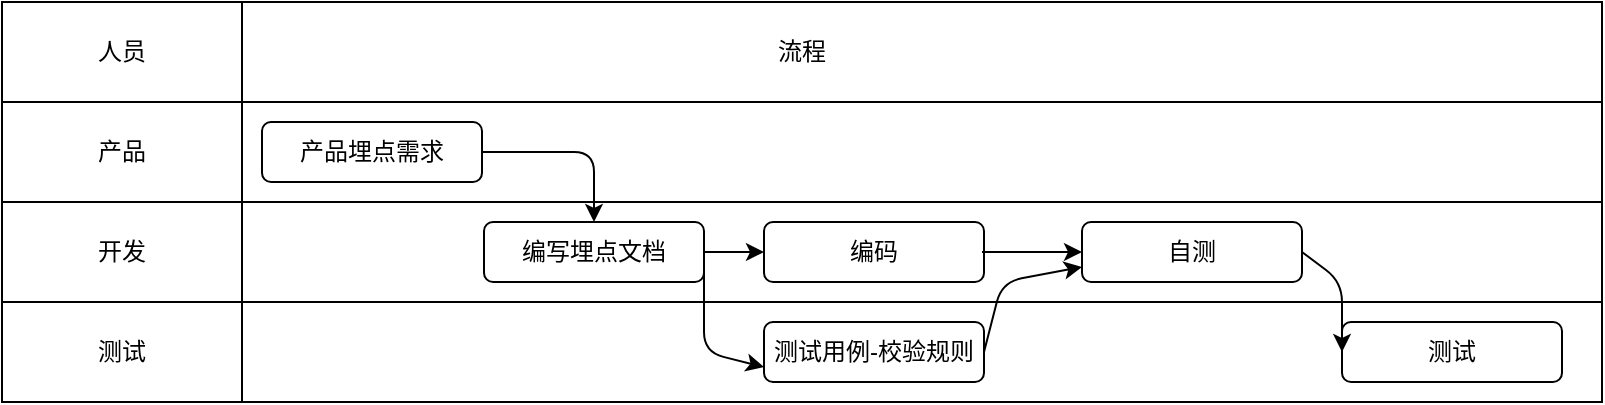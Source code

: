 <mxfile version="14.4.8" type="github">
  <diagram id="9jw4lh4yOVy_fBv2kk-0" name="Page-1">
    <mxGraphModel dx="1426" dy="769" grid="1" gridSize="10" guides="1" tooltips="1" connect="1" arrows="1" fold="1" page="1" pageScale="1" pageWidth="827" pageHeight="1169" math="0" shadow="0">
      <root>
        <mxCell id="0" />
        <mxCell id="1" parent="0" />
        <mxCell id="mXw4cPEqcgSqH6KCQ-YA-8" value="流程" style="rounded=0;whiteSpace=wrap;html=1;" vertex="1" parent="1">
          <mxGeometry x="120" y="80" width="800" height="50" as="geometry" />
        </mxCell>
        <mxCell id="mXw4cPEqcgSqH6KCQ-YA-9" value="" style="rounded=0;whiteSpace=wrap;html=1;" vertex="1" parent="1">
          <mxGeometry x="120" y="130" width="800" height="50" as="geometry" />
        </mxCell>
        <mxCell id="mXw4cPEqcgSqH6KCQ-YA-10" value="" style="rounded=0;whiteSpace=wrap;html=1;" vertex="1" parent="1">
          <mxGeometry x="120" y="180" width="800" height="50" as="geometry" />
        </mxCell>
        <mxCell id="mXw4cPEqcgSqH6KCQ-YA-11" value="人员" style="rounded=0;whiteSpace=wrap;html=1;" vertex="1" parent="1">
          <mxGeometry x="120" y="80" width="120" height="50" as="geometry" />
        </mxCell>
        <mxCell id="mXw4cPEqcgSqH6KCQ-YA-12" value="产品" style="rounded=0;whiteSpace=wrap;html=1;" vertex="1" parent="1">
          <mxGeometry x="120" y="130" width="120" height="50" as="geometry" />
        </mxCell>
        <mxCell id="mXw4cPEqcgSqH6KCQ-YA-13" value="开发" style="rounded=0;whiteSpace=wrap;html=1;" vertex="1" parent="1">
          <mxGeometry x="120" y="180" width="120" height="50" as="geometry" />
        </mxCell>
        <mxCell id="mXw4cPEqcgSqH6KCQ-YA-14" value="" style="rounded=0;whiteSpace=wrap;html=1;" vertex="1" parent="1">
          <mxGeometry x="120" y="230" width="800" height="50" as="geometry" />
        </mxCell>
        <mxCell id="mXw4cPEqcgSqH6KCQ-YA-15" value="测试" style="rounded=0;whiteSpace=wrap;html=1;" vertex="1" parent="1">
          <mxGeometry x="120" y="230" width="120" height="50" as="geometry" />
        </mxCell>
        <mxCell id="mXw4cPEqcgSqH6KCQ-YA-2" value="产品埋点需求" style="rounded=1;whiteSpace=wrap;html=1;" vertex="1" parent="1">
          <mxGeometry x="250" y="140" width="110" height="30" as="geometry" />
        </mxCell>
        <mxCell id="mXw4cPEqcgSqH6KCQ-YA-3" value="编写埋点文档" style="rounded=1;whiteSpace=wrap;html=1;" vertex="1" parent="1">
          <mxGeometry x="361" y="190" width="110" height="30" as="geometry" />
        </mxCell>
        <mxCell id="mXw4cPEqcgSqH6KCQ-YA-6" value="编码" style="rounded=1;whiteSpace=wrap;html=1;" vertex="1" parent="1">
          <mxGeometry x="501" y="190" width="110" height="30" as="geometry" />
        </mxCell>
        <mxCell id="mXw4cPEqcgSqH6KCQ-YA-7" value="测试用例-校验规则" style="rounded=1;whiteSpace=wrap;html=1;" vertex="1" parent="1">
          <mxGeometry x="501" y="240" width="110" height="30" as="geometry" />
        </mxCell>
        <mxCell id="mXw4cPEqcgSqH6KCQ-YA-16" style="edgeStyle=orthogonalEdgeStyle;rounded=0;orthogonalLoop=1;jettySize=auto;html=1;exitX=0.5;exitY=1;exitDx=0;exitDy=0;" edge="1" parent="1" source="mXw4cPEqcgSqH6KCQ-YA-7" target="mXw4cPEqcgSqH6KCQ-YA-7">
          <mxGeometry relative="1" as="geometry" />
        </mxCell>
        <mxCell id="mXw4cPEqcgSqH6KCQ-YA-24" value="" style="endArrow=classic;html=1;exitX=1;exitY=0.5;exitDx=0;exitDy=0;entryX=0.5;entryY=0;entryDx=0;entryDy=0;" edge="1" parent="1" source="mXw4cPEqcgSqH6KCQ-YA-2" target="mXw4cPEqcgSqH6KCQ-YA-3">
          <mxGeometry width="50" height="50" relative="1" as="geometry">
            <mxPoint x="360" y="190" as="sourcePoint" />
            <mxPoint x="410" y="140" as="targetPoint" />
            <Array as="points">
              <mxPoint x="416" y="155" />
            </Array>
          </mxGeometry>
        </mxCell>
        <mxCell id="mXw4cPEqcgSqH6KCQ-YA-25" value="" style="endArrow=classic;html=1;exitX=1;exitY=0.5;exitDx=0;exitDy=0;entryX=0;entryY=0.5;entryDx=0;entryDy=0;" edge="1" parent="1" source="mXw4cPEqcgSqH6KCQ-YA-3" target="mXw4cPEqcgSqH6KCQ-YA-6">
          <mxGeometry width="50" height="50" relative="1" as="geometry">
            <mxPoint x="530" y="230" as="sourcePoint" />
            <mxPoint x="580" y="180" as="targetPoint" />
          </mxGeometry>
        </mxCell>
        <mxCell id="mXw4cPEqcgSqH6KCQ-YA-26" value="" style="endArrow=classic;html=1;exitX=1;exitY=0.5;exitDx=0;exitDy=0;entryX=0;entryY=0.75;entryDx=0;entryDy=0;" edge="1" parent="1" source="mXw4cPEqcgSqH6KCQ-YA-3" target="mXw4cPEqcgSqH6KCQ-YA-7">
          <mxGeometry width="50" height="50" relative="1" as="geometry">
            <mxPoint x="491" y="215" as="sourcePoint" />
            <mxPoint x="511" y="215" as="targetPoint" />
            <Array as="points">
              <mxPoint x="471" y="255" />
            </Array>
          </mxGeometry>
        </mxCell>
        <mxCell id="mXw4cPEqcgSqH6KCQ-YA-28" value="自测" style="rounded=1;whiteSpace=wrap;html=1;" vertex="1" parent="1">
          <mxGeometry x="660" y="190" width="110" height="30" as="geometry" />
        </mxCell>
        <mxCell id="mXw4cPEqcgSqH6KCQ-YA-29" value="" style="endArrow=classic;html=1;" edge="1" parent="1">
          <mxGeometry width="50" height="50" relative="1" as="geometry">
            <mxPoint x="610" y="205" as="sourcePoint" />
            <mxPoint x="660" y="205" as="targetPoint" />
          </mxGeometry>
        </mxCell>
        <mxCell id="mXw4cPEqcgSqH6KCQ-YA-33" value="测试" style="rounded=1;whiteSpace=wrap;html=1;" vertex="1" parent="1">
          <mxGeometry x="790" y="240" width="110" height="30" as="geometry" />
        </mxCell>
        <mxCell id="mXw4cPEqcgSqH6KCQ-YA-35" value="" style="endArrow=classic;html=1;exitX=1;exitY=0.5;exitDx=0;exitDy=0;entryX=0;entryY=0.75;entryDx=0;entryDy=0;" edge="1" parent="1" source="mXw4cPEqcgSqH6KCQ-YA-7" target="mXw4cPEqcgSqH6KCQ-YA-28">
          <mxGeometry width="50" height="50" relative="1" as="geometry">
            <mxPoint x="620" y="215" as="sourcePoint" />
            <mxPoint x="670" y="215" as="targetPoint" />
            <Array as="points">
              <mxPoint x="620" y="220" />
            </Array>
          </mxGeometry>
        </mxCell>
        <mxCell id="mXw4cPEqcgSqH6KCQ-YA-37" value="" style="endArrow=classic;html=1;entryX=0;entryY=0.5;entryDx=0;entryDy=0;" edge="1" parent="1" target="mXw4cPEqcgSqH6KCQ-YA-33">
          <mxGeometry width="50" height="50" relative="1" as="geometry">
            <mxPoint x="770" y="205" as="sourcePoint" />
            <mxPoint x="820" y="204.5" as="targetPoint" />
            <Array as="points">
              <mxPoint x="790" y="220" />
            </Array>
          </mxGeometry>
        </mxCell>
      </root>
    </mxGraphModel>
  </diagram>
</mxfile>
